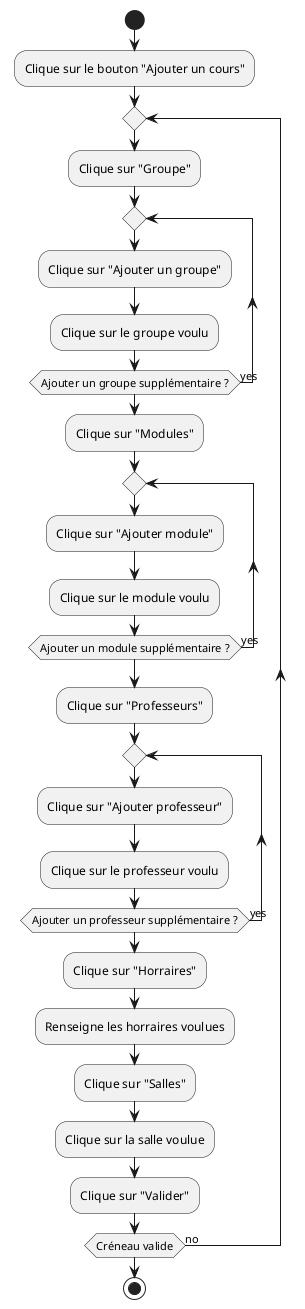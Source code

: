 @startuml
start
:Clique sur le bouton "Ajouter un cours";

repeat
    :Clique sur "Groupe";
    repeat
        :Clique sur "Ajouter un groupe";
        :Clique sur le groupe voulu;
    repeat while (Ajouter un groupe supplémentaire ?) is (yes)
    :Clique sur "Modules";
    repeat
        :Clique sur "Ajouter module";
        :Clique sur le module voulu;
    repeat while (Ajouter un module supplémentaire ?) is (yes)

    :Clique sur "Professeurs";
    repeat
        :Clique sur "Ajouter professeur";
        :Clique sur le professeur voulu;
    repeat while (Ajouter un professeur supplémentaire ?) is (yes)
    :Clique sur "Horraires";
    :Renseigne les horraires voulues;
    :Clique sur "Salles";
    :Clique sur la salle voulue;
    :Clique sur "Valider";
repeat while (Créneau valide) is (no)
stop
@enduml